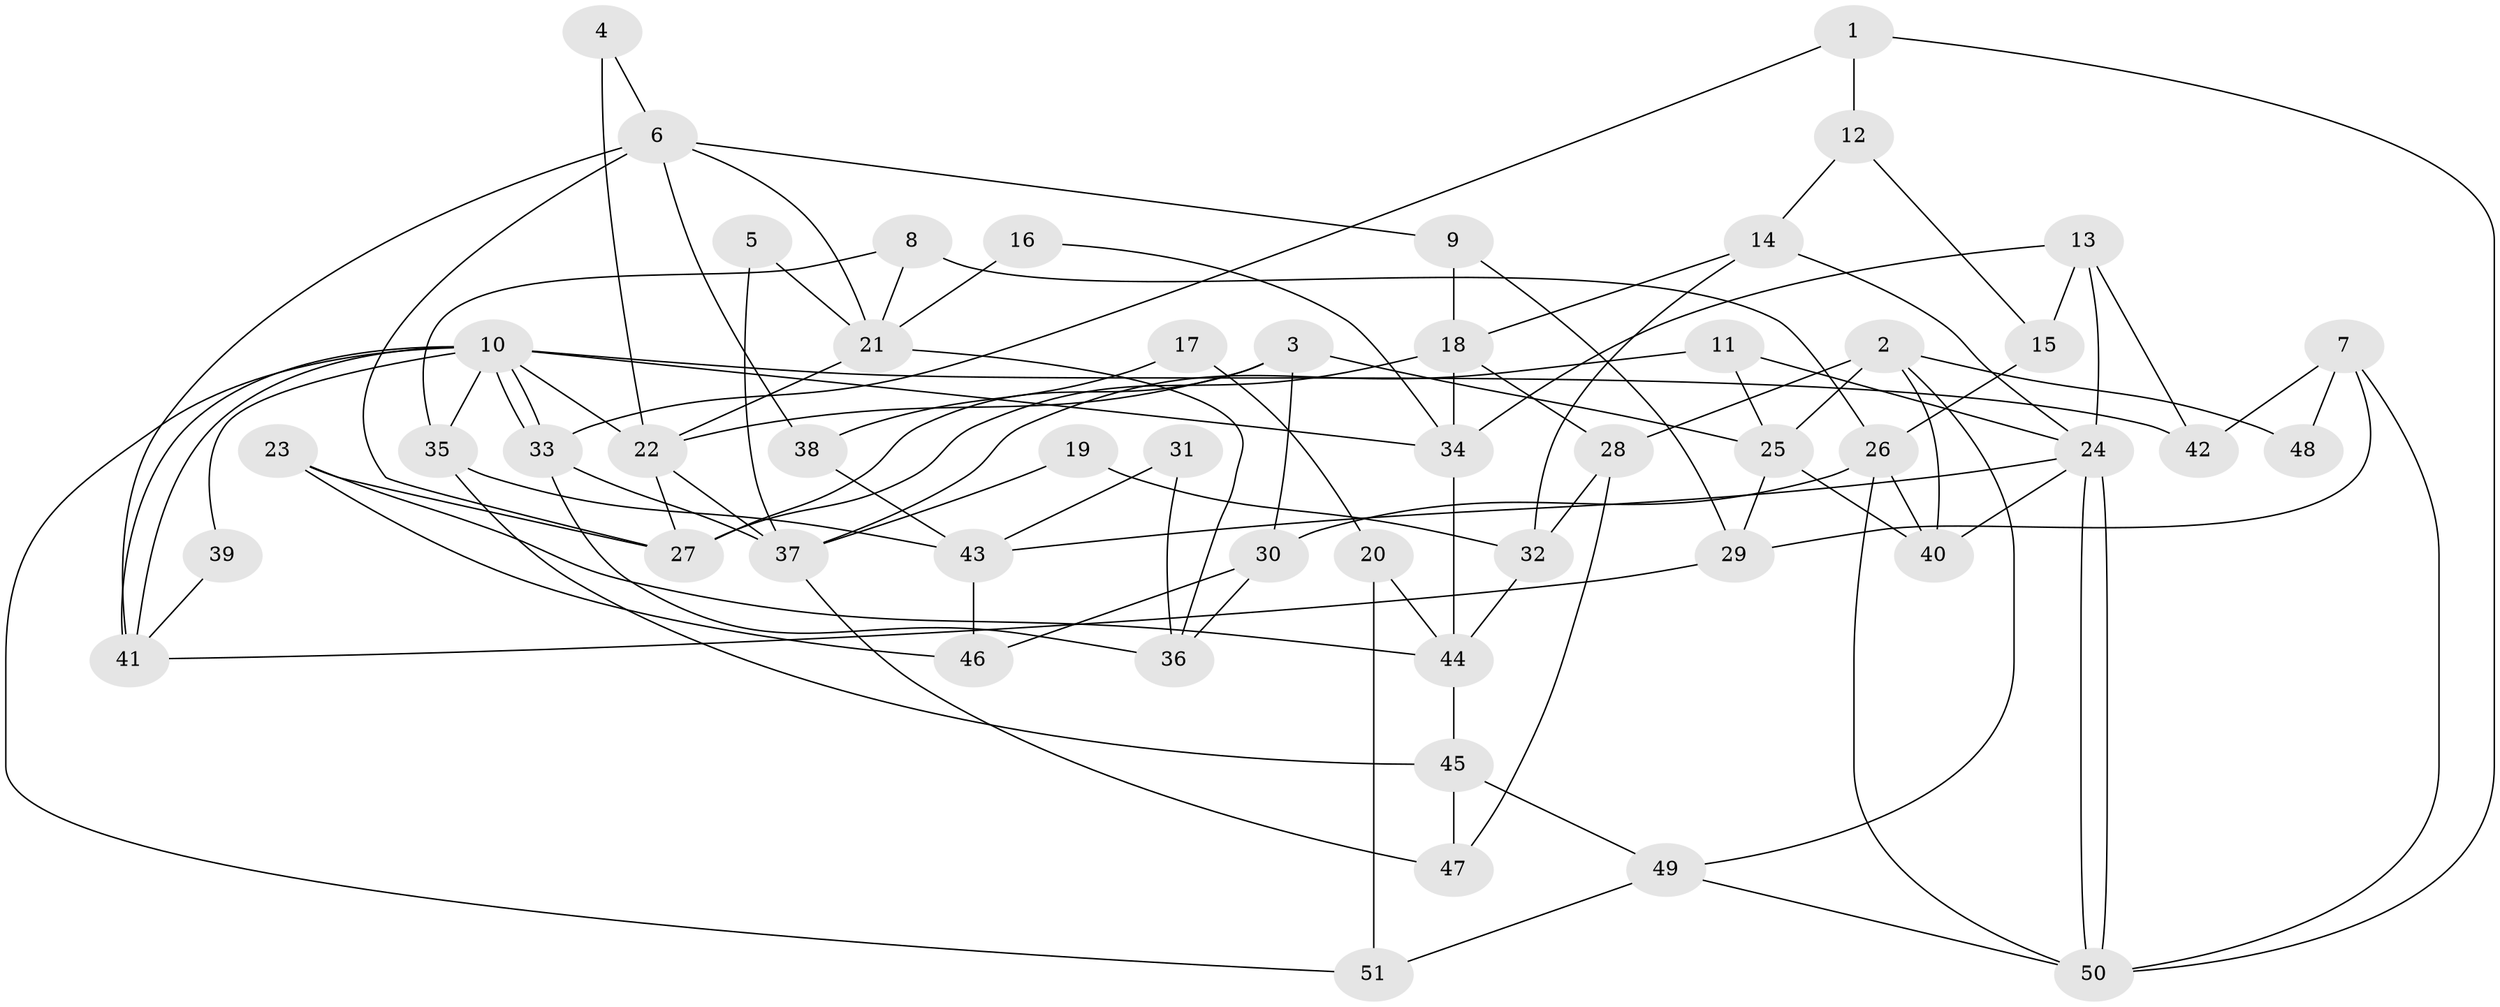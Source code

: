 // Generated by graph-tools (version 1.1) at 2025/15/03/09/25 04:15:12]
// undirected, 51 vertices, 102 edges
graph export_dot {
graph [start="1"]
  node [color=gray90,style=filled];
  1;
  2;
  3;
  4;
  5;
  6;
  7;
  8;
  9;
  10;
  11;
  12;
  13;
  14;
  15;
  16;
  17;
  18;
  19;
  20;
  21;
  22;
  23;
  24;
  25;
  26;
  27;
  28;
  29;
  30;
  31;
  32;
  33;
  34;
  35;
  36;
  37;
  38;
  39;
  40;
  41;
  42;
  43;
  44;
  45;
  46;
  47;
  48;
  49;
  50;
  51;
  1 -- 33;
  1 -- 50;
  1 -- 12;
  2 -- 40;
  2 -- 25;
  2 -- 28;
  2 -- 48;
  2 -- 49;
  3 -- 22;
  3 -- 30;
  3 -- 25;
  3 -- 27;
  4 -- 6;
  4 -- 22;
  5 -- 21;
  5 -- 37;
  6 -- 21;
  6 -- 27;
  6 -- 9;
  6 -- 38;
  6 -- 41;
  7 -- 50;
  7 -- 29;
  7 -- 42;
  7 -- 48;
  8 -- 35;
  8 -- 26;
  8 -- 21;
  9 -- 18;
  9 -- 29;
  10 -- 33;
  10 -- 33;
  10 -- 41;
  10 -- 41;
  10 -- 22;
  10 -- 34;
  10 -- 35;
  10 -- 39;
  10 -- 42;
  10 -- 51;
  11 -- 24;
  11 -- 25;
  11 -- 37;
  12 -- 14;
  12 -- 15;
  13 -- 24;
  13 -- 42;
  13 -- 15;
  13 -- 34;
  14 -- 32;
  14 -- 18;
  14 -- 24;
  15 -- 26;
  16 -- 34;
  16 -- 21;
  17 -- 38;
  17 -- 20;
  18 -- 34;
  18 -- 27;
  18 -- 28;
  19 -- 32;
  19 -- 37;
  20 -- 51;
  20 -- 44;
  21 -- 22;
  21 -- 36;
  22 -- 27;
  22 -- 37;
  23 -- 44;
  23 -- 46;
  23 -- 27;
  24 -- 50;
  24 -- 50;
  24 -- 40;
  24 -- 43;
  25 -- 29;
  25 -- 40;
  26 -- 40;
  26 -- 30;
  26 -- 50;
  28 -- 32;
  28 -- 47;
  29 -- 41;
  30 -- 36;
  30 -- 46;
  31 -- 36;
  31 -- 43;
  32 -- 44;
  33 -- 37;
  33 -- 36;
  34 -- 44;
  35 -- 45;
  35 -- 43;
  37 -- 47;
  38 -- 43;
  39 -- 41;
  43 -- 46;
  44 -- 45;
  45 -- 49;
  45 -- 47;
  49 -- 50;
  49 -- 51;
}
